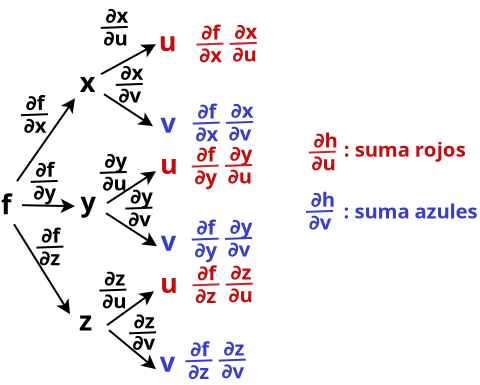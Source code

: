 <?xml version="1.0" encoding="UTF-8"?>
<dia:diagram xmlns:dia="http://www.lysator.liu.se/~alla/dia/">
  <dia:layer name="Background" visible="true" connectable="true" active="true">
    <dia:object type="Standard - Text" version="1" id="O0">
      <dia:attribute name="obj_pos">
        <dia:point val="9.15,15"/>
      </dia:attribute>
      <dia:attribute name="obj_bb">
        <dia:rectangle val="9.15,13.743;9.751,15.319"/>
      </dia:attribute>
      <dia:attribute name="text">
        <dia:composite type="text">
          <dia:attribute name="string">
            <dia:string>#f#</dia:string>
          </dia:attribute>
          <dia:attribute name="font">
            <dia:font family="sans" style="80" name="Helvetica-Bold"/>
          </dia:attribute>
          <dia:attribute name="height">
            <dia:real val="1.693"/>
          </dia:attribute>
          <dia:attribute name="pos">
            <dia:point val="9.15,15"/>
          </dia:attribute>
          <dia:attribute name="color">
            <dia:color val="#000000ff"/>
          </dia:attribute>
          <dia:attribute name="alignment">
            <dia:enum val="0"/>
          </dia:attribute>
        </dia:composite>
      </dia:attribute>
      <dia:attribute name="valign">
        <dia:enum val="3"/>
      </dia:attribute>
    </dia:object>
    <dia:object type="Standard - Text" version="1" id="O1">
      <dia:attribute name="obj_pos">
        <dia:point val="13.085,8.892"/>
      </dia:attribute>
      <dia:attribute name="obj_bb">
        <dia:rectangle val="13.085,7.635;13.96,9.212"/>
      </dia:attribute>
      <dia:attribute name="text">
        <dia:composite type="text">
          <dia:attribute name="string">
            <dia:string>#x#</dia:string>
          </dia:attribute>
          <dia:attribute name="font">
            <dia:font family="sans" style="80" name="Helvetica-Bold"/>
          </dia:attribute>
          <dia:attribute name="height">
            <dia:real val="1.693"/>
          </dia:attribute>
          <dia:attribute name="pos">
            <dia:point val="13.085,8.892"/>
          </dia:attribute>
          <dia:attribute name="color">
            <dia:color val="#000000ff"/>
          </dia:attribute>
          <dia:attribute name="alignment">
            <dia:enum val="0"/>
          </dia:attribute>
        </dia:composite>
      </dia:attribute>
      <dia:attribute name="valign">
        <dia:enum val="3"/>
      </dia:attribute>
    </dia:object>
    <dia:object type="Standard - Text" version="1" id="O2">
      <dia:attribute name="obj_pos">
        <dia:point val="13.12,14.877"/>
      </dia:attribute>
      <dia:attribute name="obj_bb">
        <dia:rectangle val="13.12,13.62;14.002,15.197"/>
      </dia:attribute>
      <dia:attribute name="text">
        <dia:composite type="text">
          <dia:attribute name="string">
            <dia:string>#y#</dia:string>
          </dia:attribute>
          <dia:attribute name="font">
            <dia:font family="sans" style="80" name="Helvetica-Bold"/>
          </dia:attribute>
          <dia:attribute name="height">
            <dia:real val="1.693"/>
          </dia:attribute>
          <dia:attribute name="pos">
            <dia:point val="13.12,14.877"/>
          </dia:attribute>
          <dia:attribute name="color">
            <dia:color val="#000000ff"/>
          </dia:attribute>
          <dia:attribute name="alignment">
            <dia:enum val="0"/>
          </dia:attribute>
        </dia:composite>
      </dia:attribute>
      <dia:attribute name="valign">
        <dia:enum val="3"/>
      </dia:attribute>
    </dia:object>
    <dia:object type="Standard - Text" version="1" id="O3">
      <dia:attribute name="obj_pos">
        <dia:point val="13.055,20.812"/>
      </dia:attribute>
      <dia:attribute name="obj_bb">
        <dia:rectangle val="13.055,19.555;13.842,21.132"/>
      </dia:attribute>
      <dia:attribute name="text">
        <dia:composite type="text">
          <dia:attribute name="string">
            <dia:string>#z#</dia:string>
          </dia:attribute>
          <dia:attribute name="font">
            <dia:font family="sans" style="80" name="Helvetica-Bold"/>
          </dia:attribute>
          <dia:attribute name="height">
            <dia:real val="1.693"/>
          </dia:attribute>
          <dia:attribute name="pos">
            <dia:point val="13.055,20.812"/>
          </dia:attribute>
          <dia:attribute name="color">
            <dia:color val="#000000ff"/>
          </dia:attribute>
          <dia:attribute name="alignment">
            <dia:enum val="0"/>
          </dia:attribute>
        </dia:composite>
      </dia:attribute>
      <dia:attribute name="valign">
        <dia:enum val="3"/>
      </dia:attribute>
    </dia:object>
    <dia:object type="Standard - Text" version="1" id="O4">
      <dia:attribute name="obj_pos">
        <dia:point val="17.04,6.847"/>
      </dia:attribute>
      <dia:attribute name="obj_bb">
        <dia:rectangle val="17.04,5.59;18.005,7.167"/>
      </dia:attribute>
      <dia:attribute name="text">
        <dia:composite type="text">
          <dia:attribute name="string">
            <dia:string>#u#</dia:string>
          </dia:attribute>
          <dia:attribute name="font">
            <dia:font family="sans" style="80" name="Helvetica-Bold"/>
          </dia:attribute>
          <dia:attribute name="height">
            <dia:real val="1.693"/>
          </dia:attribute>
          <dia:attribute name="pos">
            <dia:point val="17.04,6.847"/>
          </dia:attribute>
          <dia:attribute name="color">
            <dia:color val="#c50c0cff"/>
          </dia:attribute>
          <dia:attribute name="alignment">
            <dia:enum val="0"/>
          </dia:attribute>
        </dia:composite>
      </dia:attribute>
      <dia:attribute name="valign">
        <dia:enum val="3"/>
      </dia:attribute>
    </dia:object>
    <dia:object type="Standard - Text" version="1" id="O5">
      <dia:attribute name="obj_pos">
        <dia:point val="17.125,10.932"/>
      </dia:attribute>
      <dia:attribute name="obj_bb">
        <dia:rectangle val="17.125,9.675;18.008,11.252"/>
      </dia:attribute>
      <dia:attribute name="text">
        <dia:composite type="text">
          <dia:attribute name="string">
            <dia:string>#v#</dia:string>
          </dia:attribute>
          <dia:attribute name="font">
            <dia:font family="sans" style="80" name="Helvetica-Bold"/>
          </dia:attribute>
          <dia:attribute name="height">
            <dia:real val="1.693"/>
          </dia:attribute>
          <dia:attribute name="pos">
            <dia:point val="17.125,10.932"/>
          </dia:attribute>
          <dia:attribute name="color">
            <dia:color val="#383dcaff"/>
          </dia:attribute>
          <dia:attribute name="alignment">
            <dia:enum val="0"/>
          </dia:attribute>
        </dia:composite>
      </dia:attribute>
      <dia:attribute name="valign">
        <dia:enum val="3"/>
      </dia:attribute>
    </dia:object>
    <dia:object type="Standard - Text" version="1" id="O6">
      <dia:attribute name="obj_pos">
        <dia:point val="17.1,12.992"/>
      </dia:attribute>
      <dia:attribute name="obj_bb">
        <dia:rectangle val="17.1,11.735;18.065,13.312"/>
      </dia:attribute>
      <dia:attribute name="text">
        <dia:composite type="text">
          <dia:attribute name="string">
            <dia:string>#u#</dia:string>
          </dia:attribute>
          <dia:attribute name="font">
            <dia:font family="sans" style="80" name="Helvetica-Bold"/>
          </dia:attribute>
          <dia:attribute name="height">
            <dia:real val="1.693"/>
          </dia:attribute>
          <dia:attribute name="pos">
            <dia:point val="17.1,12.992"/>
          </dia:attribute>
          <dia:attribute name="color">
            <dia:color val="#c50c0cff"/>
          </dia:attribute>
          <dia:attribute name="alignment">
            <dia:enum val="0"/>
          </dia:attribute>
        </dia:composite>
      </dia:attribute>
      <dia:attribute name="valign">
        <dia:enum val="3"/>
      </dia:attribute>
    </dia:object>
    <dia:object type="Standard - Text" version="1" id="O7">
      <dia:attribute name="obj_pos">
        <dia:point val="17.135,16.827"/>
      </dia:attribute>
      <dia:attribute name="obj_bb">
        <dia:rectangle val="17.135,15.57;18.017,17.147"/>
      </dia:attribute>
      <dia:attribute name="text">
        <dia:composite type="text">
          <dia:attribute name="string">
            <dia:string>#v#</dia:string>
          </dia:attribute>
          <dia:attribute name="font">
            <dia:font family="sans" style="80" name="Helvetica-Bold"/>
          </dia:attribute>
          <dia:attribute name="height">
            <dia:real val="1.693"/>
          </dia:attribute>
          <dia:attribute name="pos">
            <dia:point val="17.135,16.827"/>
          </dia:attribute>
          <dia:attribute name="color">
            <dia:color val="#383dcaff"/>
          </dia:attribute>
          <dia:attribute name="alignment">
            <dia:enum val="0"/>
          </dia:attribute>
        </dia:composite>
      </dia:attribute>
      <dia:attribute name="valign">
        <dia:enum val="3"/>
      </dia:attribute>
    </dia:object>
    <dia:object type="Standard - Text" version="1" id="O8">
      <dia:attribute name="obj_pos">
        <dia:point val="17.1,18.942"/>
      </dia:attribute>
      <dia:attribute name="obj_bb">
        <dia:rectangle val="17.1,17.685;18.065,19.262"/>
      </dia:attribute>
      <dia:attribute name="text">
        <dia:composite type="text">
          <dia:attribute name="string">
            <dia:string>#u#</dia:string>
          </dia:attribute>
          <dia:attribute name="font">
            <dia:font family="sans" style="80" name="Helvetica-Bold"/>
          </dia:attribute>
          <dia:attribute name="height">
            <dia:real val="1.693"/>
          </dia:attribute>
          <dia:attribute name="pos">
            <dia:point val="17.1,18.942"/>
          </dia:attribute>
          <dia:attribute name="color">
            <dia:color val="#c50c0cff"/>
          </dia:attribute>
          <dia:attribute name="alignment">
            <dia:enum val="0"/>
          </dia:attribute>
        </dia:composite>
      </dia:attribute>
      <dia:attribute name="valign">
        <dia:enum val="3"/>
      </dia:attribute>
    </dia:object>
    <dia:object type="Standard - Text" version="1" id="O9">
      <dia:attribute name="obj_pos">
        <dia:point val="17.085,22.877"/>
      </dia:attribute>
      <dia:attribute name="obj_bb">
        <dia:rectangle val="17.085,21.62;17.968,23.197"/>
      </dia:attribute>
      <dia:attribute name="text">
        <dia:composite type="text">
          <dia:attribute name="string">
            <dia:string>#v#</dia:string>
          </dia:attribute>
          <dia:attribute name="font">
            <dia:font family="sans" style="80" name="Helvetica-Bold"/>
          </dia:attribute>
          <dia:attribute name="height">
            <dia:real val="1.693"/>
          </dia:attribute>
          <dia:attribute name="pos">
            <dia:point val="17.085,22.877"/>
          </dia:attribute>
          <dia:attribute name="color">
            <dia:color val="#383dcaff"/>
          </dia:attribute>
          <dia:attribute name="alignment">
            <dia:enum val="0"/>
          </dia:attribute>
        </dia:composite>
      </dia:attribute>
      <dia:attribute name="valign">
        <dia:enum val="3"/>
      </dia:attribute>
    </dia:object>
    <dia:object type="Standard - Line" version="0" id="O10">
      <dia:attribute name="obj_pos">
        <dia:point val="9.95,13.35"/>
      </dia:attribute>
      <dia:attribute name="obj_bb">
        <dia:rectangle val="9.88,9.13;12.92,13.42"/>
      </dia:attribute>
      <dia:attribute name="conn_endpoints">
        <dia:point val="9.95,13.35"/>
        <dia:point val="12.85,9.2"/>
      </dia:attribute>
      <dia:attribute name="numcp">
        <dia:int val="1"/>
      </dia:attribute>
      <dia:attribute name="end_arrow">
        <dia:enum val="22"/>
      </dia:attribute>
      <dia:attribute name="end_arrow_length">
        <dia:real val="0.5"/>
      </dia:attribute>
      <dia:attribute name="end_arrow_width">
        <dia:real val="0.5"/>
      </dia:attribute>
    </dia:object>
    <dia:object type="Standard - Line" version="0" id="O11">
      <dia:attribute name="obj_pos">
        <dia:point val="10.2,14.55"/>
      </dia:attribute>
      <dia:attribute name="obj_bb">
        <dia:rectangle val="10.149,14.225;12.901,14.948"/>
      </dia:attribute>
      <dia:attribute name="conn_endpoints">
        <dia:point val="10.2,14.55"/>
        <dia:point val="12.85,14.6"/>
      </dia:attribute>
      <dia:attribute name="numcp">
        <dia:int val="1"/>
      </dia:attribute>
      <dia:attribute name="end_arrow">
        <dia:enum val="22"/>
      </dia:attribute>
      <dia:attribute name="end_arrow_length">
        <dia:real val="0.5"/>
      </dia:attribute>
      <dia:attribute name="end_arrow_width">
        <dia:real val="0.5"/>
      </dia:attribute>
    </dia:object>
    <dia:object type="Standard - Line" version="0" id="O12">
      <dia:attribute name="obj_pos">
        <dia:point val="9.8,15.5"/>
      </dia:attribute>
      <dia:attribute name="obj_bb">
        <dia:rectangle val="9.731,15.431;12.669,20.069"/>
      </dia:attribute>
      <dia:attribute name="conn_endpoints">
        <dia:point val="9.8,15.5"/>
        <dia:point val="12.6,20"/>
      </dia:attribute>
      <dia:attribute name="numcp">
        <dia:int val="1"/>
      </dia:attribute>
      <dia:attribute name="end_arrow">
        <dia:enum val="22"/>
      </dia:attribute>
      <dia:attribute name="end_arrow_length">
        <dia:real val="0.5"/>
      </dia:attribute>
      <dia:attribute name="end_arrow_width">
        <dia:real val="0.5"/>
      </dia:attribute>
    </dia:object>
    <dia:object type="Standard - Line" version="0" id="O13">
      <dia:attribute name="obj_pos">
        <dia:point val="14.15,8"/>
      </dia:attribute>
      <dia:attribute name="obj_bb">
        <dia:rectangle val="14.082,6.432;16.968,8.068"/>
      </dia:attribute>
      <dia:attribute name="conn_endpoints">
        <dia:point val="14.15,8"/>
        <dia:point val="16.9,6.5"/>
      </dia:attribute>
      <dia:attribute name="numcp">
        <dia:int val="1"/>
      </dia:attribute>
      <dia:attribute name="end_arrow">
        <dia:enum val="22"/>
      </dia:attribute>
      <dia:attribute name="end_arrow_length">
        <dia:real val="0.5"/>
      </dia:attribute>
      <dia:attribute name="end_arrow_width">
        <dia:real val="0.5"/>
      </dia:attribute>
    </dia:object>
    <dia:object type="Standard - Line" version="0" id="O14">
      <dia:attribute name="obj_pos">
        <dia:point val="14.3,9"/>
      </dia:attribute>
      <dia:attribute name="obj_bb">
        <dia:rectangle val="14.231,8.931;16.819,10.669"/>
      </dia:attribute>
      <dia:attribute name="conn_endpoints">
        <dia:point val="14.3,9"/>
        <dia:point val="16.75,10.6"/>
      </dia:attribute>
      <dia:attribute name="numcp">
        <dia:int val="1"/>
      </dia:attribute>
      <dia:attribute name="end_arrow">
        <dia:enum val="22"/>
      </dia:attribute>
      <dia:attribute name="end_arrow_length">
        <dia:real val="0.5"/>
      </dia:attribute>
      <dia:attribute name="end_arrow_width">
        <dia:real val="0.5"/>
      </dia:attribute>
    </dia:object>
    <dia:object type="Standard - Line" version="0" id="O15">
      <dia:attribute name="obj_pos">
        <dia:point val="14.45,14.45"/>
      </dia:attribute>
      <dia:attribute name="obj_bb">
        <dia:rectangle val="14.381,12.781;16.969,14.519"/>
      </dia:attribute>
      <dia:attribute name="conn_endpoints">
        <dia:point val="14.45,14.45"/>
        <dia:point val="16.9,12.85"/>
      </dia:attribute>
      <dia:attribute name="numcp">
        <dia:int val="1"/>
      </dia:attribute>
      <dia:attribute name="end_arrow">
        <dia:enum val="22"/>
      </dia:attribute>
      <dia:attribute name="end_arrow_length">
        <dia:real val="0.5"/>
      </dia:attribute>
      <dia:attribute name="end_arrow_width">
        <dia:real val="0.5"/>
      </dia:attribute>
    </dia:object>
    <dia:object type="Standard - Line" version="0" id="O16">
      <dia:attribute name="obj_pos">
        <dia:point val="14.4,14.95"/>
      </dia:attribute>
      <dia:attribute name="obj_bb">
        <dia:rectangle val="14.331,14.881;17.019,16.669"/>
      </dia:attribute>
      <dia:attribute name="conn_endpoints">
        <dia:point val="14.4,14.95"/>
        <dia:point val="16.95,16.6"/>
      </dia:attribute>
      <dia:attribute name="numcp">
        <dia:int val="1"/>
      </dia:attribute>
      <dia:attribute name="end_arrow">
        <dia:enum val="22"/>
      </dia:attribute>
      <dia:attribute name="end_arrow_length">
        <dia:real val="0.5"/>
      </dia:attribute>
      <dia:attribute name="end_arrow_width">
        <dia:real val="0.5"/>
      </dia:attribute>
    </dia:object>
    <dia:object type="Standard - Line" version="0" id="O17">
      <dia:attribute name="obj_pos">
        <dia:point val="14.45,20.55"/>
      </dia:attribute>
      <dia:attribute name="obj_bb">
        <dia:rectangle val="14.38,18.78;16.87,20.62"/>
      </dia:attribute>
      <dia:attribute name="conn_endpoints">
        <dia:point val="14.45,20.55"/>
        <dia:point val="16.8,18.85"/>
      </dia:attribute>
      <dia:attribute name="numcp">
        <dia:int val="1"/>
      </dia:attribute>
      <dia:attribute name="end_arrow">
        <dia:enum val="22"/>
      </dia:attribute>
      <dia:attribute name="end_arrow_length">
        <dia:real val="0.5"/>
      </dia:attribute>
      <dia:attribute name="end_arrow_width">
        <dia:real val="0.5"/>
      </dia:attribute>
    </dia:object>
    <dia:object type="Standard - Line" version="0" id="O18">
      <dia:attribute name="obj_pos">
        <dia:point val="14.55,20.8"/>
      </dia:attribute>
      <dia:attribute name="obj_bb">
        <dia:rectangle val="14.48,20.73;16.97,22.82"/>
      </dia:attribute>
      <dia:attribute name="conn_endpoints">
        <dia:point val="14.55,20.8"/>
        <dia:point val="16.9,22.75"/>
      </dia:attribute>
      <dia:attribute name="numcp">
        <dia:int val="1"/>
      </dia:attribute>
      <dia:attribute name="end_arrow">
        <dia:enum val="22"/>
      </dia:attribute>
      <dia:attribute name="end_arrow_length">
        <dia:real val="0.5"/>
      </dia:attribute>
      <dia:attribute name="end_arrow_width">
        <dia:real val="0.5"/>
      </dia:attribute>
    </dia:object>
    <dia:object type="Standard - Text" version="1" id="O19">
      <dia:attribute name="obj_pos">
        <dia:point val="4.7,6.4"/>
      </dia:attribute>
      <dia:attribute name="obj_bb">
        <dia:rectangle val="4.681,5.787;4.7,6.588"/>
      </dia:attribute>
      <dia:attribute name="text">
        <dia:composite type="text">
          <dia:attribute name="string">
            <dia:string>##</dia:string>
          </dia:attribute>
          <dia:attribute name="font">
            <dia:font family="sans" style="0" name="Helvetica"/>
          </dia:attribute>
          <dia:attribute name="height">
            <dia:real val="0.8"/>
          </dia:attribute>
          <dia:attribute name="pos">
            <dia:point val="4.7,6.4"/>
          </dia:attribute>
          <dia:attribute name="color">
            <dia:color val="#000000ff"/>
          </dia:attribute>
          <dia:attribute name="alignment">
            <dia:enum val="0"/>
          </dia:attribute>
        </dia:composite>
      </dia:attribute>
      <dia:attribute name="valign">
        <dia:enum val="3"/>
      </dia:attribute>
    </dia:object>
    <dia:object type="Standard - Text" version="1" id="O20">
      <dia:attribute name="obj_pos">
        <dia:point val="10.385,9.792"/>
      </dia:attribute>
      <dia:attribute name="obj_bb">
        <dia:rectangle val="10.385,8.849;11.388,10.032"/>
      </dia:attribute>
      <dia:attribute name="text">
        <dia:composite type="text">
          <dia:attribute name="string">
            <dia:string>#∂f#</dia:string>
          </dia:attribute>
          <dia:attribute name="font">
            <dia:font family="sans" style="80" name="Helvetica-Bold"/>
          </dia:attribute>
          <dia:attribute name="height">
            <dia:real val="1.27"/>
          </dia:attribute>
          <dia:attribute name="pos">
            <dia:point val="10.385,9.792"/>
          </dia:attribute>
          <dia:attribute name="color">
            <dia:color val="#000000ff"/>
          </dia:attribute>
          <dia:attribute name="alignment">
            <dia:enum val="0"/>
          </dia:attribute>
        </dia:composite>
      </dia:attribute>
      <dia:attribute name="valign">
        <dia:enum val="3"/>
      </dia:attribute>
    </dia:object>
    <dia:object type="Standard - Text" version="1" id="O21">
      <dia:attribute name="obj_pos">
        <dia:point val="10.285,10.928"/>
      </dia:attribute>
      <dia:attribute name="obj_bb">
        <dia:rectangle val="10.285,9.985;11.492,11.168"/>
      </dia:attribute>
      <dia:attribute name="text">
        <dia:composite type="text">
          <dia:attribute name="string">
            <dia:string>#∂x#</dia:string>
          </dia:attribute>
          <dia:attribute name="font">
            <dia:font family="sans" style="80" name="Helvetica-Bold"/>
          </dia:attribute>
          <dia:attribute name="height">
            <dia:real val="1.27"/>
          </dia:attribute>
          <dia:attribute name="pos">
            <dia:point val="10.285,10.928"/>
          </dia:attribute>
          <dia:attribute name="color">
            <dia:color val="#000000ff"/>
          </dia:attribute>
          <dia:attribute name="alignment">
            <dia:enum val="0"/>
          </dia:attribute>
        </dia:composite>
      </dia:attribute>
      <dia:attribute name="valign">
        <dia:enum val="3"/>
      </dia:attribute>
    </dia:object>
    <dia:object type="Standard - Line" version="0" id="O22">
      <dia:attribute name="obj_pos">
        <dia:point val="10.15,10.05"/>
      </dia:attribute>
      <dia:attribute name="obj_bb">
        <dia:rectangle val="10.098,9.948;11.552,10.102"/>
      </dia:attribute>
      <dia:attribute name="conn_endpoints">
        <dia:point val="10.15,10.05"/>
        <dia:point val="11.5,10"/>
      </dia:attribute>
      <dia:attribute name="numcp">
        <dia:int val="1"/>
      </dia:attribute>
    </dia:object>
    <dia:object type="Standard - Text" version="1" id="O23">
      <dia:attribute name="obj_pos">
        <dia:point val="14.372,5.428"/>
      </dia:attribute>
      <dia:attribute name="obj_bb">
        <dia:rectangle val="14.372,4.485;15.579,5.668"/>
      </dia:attribute>
      <dia:attribute name="text">
        <dia:composite type="text">
          <dia:attribute name="string">
            <dia:string>#∂x#</dia:string>
          </dia:attribute>
          <dia:attribute name="font">
            <dia:font family="sans" style="80" name="Helvetica-Bold"/>
          </dia:attribute>
          <dia:attribute name="height">
            <dia:real val="1.27"/>
          </dia:attribute>
          <dia:attribute name="pos">
            <dia:point val="14.372,5.428"/>
          </dia:attribute>
          <dia:attribute name="color">
            <dia:color val="#000000ff"/>
          </dia:attribute>
          <dia:attribute name="alignment">
            <dia:enum val="0"/>
          </dia:attribute>
        </dia:composite>
      </dia:attribute>
      <dia:attribute name="valign">
        <dia:enum val="3"/>
      </dia:attribute>
    </dia:object>
    <dia:object type="Standard - Text" version="1" id="O24">
      <dia:attribute name="obj_pos">
        <dia:point val="14.272,6.564"/>
      </dia:attribute>
      <dia:attribute name="obj_bb">
        <dia:rectangle val="14.272,5.621;15.547,6.803"/>
      </dia:attribute>
      <dia:attribute name="text">
        <dia:composite type="text">
          <dia:attribute name="string">
            <dia:string>#∂u#</dia:string>
          </dia:attribute>
          <dia:attribute name="font">
            <dia:font family="sans" style="80" name="Helvetica-Bold"/>
          </dia:attribute>
          <dia:attribute name="height">
            <dia:real val="1.27"/>
          </dia:attribute>
          <dia:attribute name="pos">
            <dia:point val="14.272,6.564"/>
          </dia:attribute>
          <dia:attribute name="color">
            <dia:color val="#000000ff"/>
          </dia:attribute>
          <dia:attribute name="alignment">
            <dia:enum val="0"/>
          </dia:attribute>
        </dia:composite>
      </dia:attribute>
      <dia:attribute name="valign">
        <dia:enum val="3"/>
      </dia:attribute>
    </dia:object>
    <dia:object type="Standard - Line" version="0" id="O25">
      <dia:attribute name="obj_pos">
        <dia:point val="14.137,5.686"/>
      </dia:attribute>
      <dia:attribute name="obj_bb">
        <dia:rectangle val="14.085,5.584;15.539,5.737"/>
      </dia:attribute>
      <dia:attribute name="conn_endpoints">
        <dia:point val="14.137,5.686"/>
        <dia:point val="15.487,5.636"/>
      </dia:attribute>
      <dia:attribute name="numcp">
        <dia:int val="1"/>
      </dia:attribute>
    </dia:object>
    <dia:object type="Standard - Text" version="1" id="O26">
      <dia:attribute name="obj_pos">
        <dia:point val="10.872,13.128"/>
      </dia:attribute>
      <dia:attribute name="obj_bb">
        <dia:rectangle val="10.872,12.185;11.875,13.368"/>
      </dia:attribute>
      <dia:attribute name="text">
        <dia:composite type="text">
          <dia:attribute name="string">
            <dia:string>#∂f#</dia:string>
          </dia:attribute>
          <dia:attribute name="font">
            <dia:font family="sans" style="80" name="Helvetica-Bold"/>
          </dia:attribute>
          <dia:attribute name="height">
            <dia:real val="1.27"/>
          </dia:attribute>
          <dia:attribute name="pos">
            <dia:point val="10.872,13.128"/>
          </dia:attribute>
          <dia:attribute name="color">
            <dia:color val="#000000ff"/>
          </dia:attribute>
          <dia:attribute name="alignment">
            <dia:enum val="0"/>
          </dia:attribute>
        </dia:composite>
      </dia:attribute>
      <dia:attribute name="valign">
        <dia:enum val="3"/>
      </dia:attribute>
    </dia:object>
    <dia:object type="Standard - Text" version="1" id="O27">
      <dia:attribute name="obj_pos">
        <dia:point val="10.772,14.264"/>
      </dia:attribute>
      <dia:attribute name="obj_bb">
        <dia:rectangle val="10.772,13.321;11.987,14.503"/>
      </dia:attribute>
      <dia:attribute name="text">
        <dia:composite type="text">
          <dia:attribute name="string">
            <dia:string>#∂y#</dia:string>
          </dia:attribute>
          <dia:attribute name="font">
            <dia:font family="sans" style="80" name="Helvetica-Bold"/>
          </dia:attribute>
          <dia:attribute name="height">
            <dia:real val="1.27"/>
          </dia:attribute>
          <dia:attribute name="pos">
            <dia:point val="10.772,14.264"/>
          </dia:attribute>
          <dia:attribute name="color">
            <dia:color val="#000000ff"/>
          </dia:attribute>
          <dia:attribute name="alignment">
            <dia:enum val="0"/>
          </dia:attribute>
        </dia:composite>
      </dia:attribute>
      <dia:attribute name="valign">
        <dia:enum val="3"/>
      </dia:attribute>
    </dia:object>
    <dia:object type="Standard - Line" version="0" id="O28">
      <dia:attribute name="obj_pos">
        <dia:point val="10.637,13.386"/>
      </dia:attribute>
      <dia:attribute name="obj_bb">
        <dia:rectangle val="10.585,13.284;12.039,13.438"/>
      </dia:attribute>
      <dia:attribute name="conn_endpoints">
        <dia:point val="10.637,13.386"/>
        <dia:point val="11.987,13.336"/>
      </dia:attribute>
      <dia:attribute name="numcp">
        <dia:int val="1"/>
      </dia:attribute>
    </dia:object>
    <dia:object type="Standard - Text" version="1" id="O29">
      <dia:attribute name="obj_pos">
        <dia:point val="11.157,16.413"/>
      </dia:attribute>
      <dia:attribute name="obj_bb">
        <dia:rectangle val="11.157,15.47;12.16,16.653"/>
      </dia:attribute>
      <dia:attribute name="text">
        <dia:composite type="text">
          <dia:attribute name="string">
            <dia:string>#∂f#</dia:string>
          </dia:attribute>
          <dia:attribute name="font">
            <dia:font family="sans" style="80" name="Helvetica-Bold"/>
          </dia:attribute>
          <dia:attribute name="height">
            <dia:real val="1.27"/>
          </dia:attribute>
          <dia:attribute name="pos">
            <dia:point val="11.157,16.413"/>
          </dia:attribute>
          <dia:attribute name="color">
            <dia:color val="#000000ff"/>
          </dia:attribute>
          <dia:attribute name="alignment">
            <dia:enum val="0"/>
          </dia:attribute>
        </dia:composite>
      </dia:attribute>
      <dia:attribute name="valign">
        <dia:enum val="3"/>
      </dia:attribute>
    </dia:object>
    <dia:object type="Standard - Text" version="1" id="O30">
      <dia:attribute name="obj_pos">
        <dia:point val="11.057,17.549"/>
      </dia:attribute>
      <dia:attribute name="obj_bb">
        <dia:rectangle val="11.057,16.606;12.202,17.788"/>
      </dia:attribute>
      <dia:attribute name="text">
        <dia:composite type="text">
          <dia:attribute name="string">
            <dia:string>#∂z#</dia:string>
          </dia:attribute>
          <dia:attribute name="font">
            <dia:font family="sans" style="80" name="Helvetica-Bold"/>
          </dia:attribute>
          <dia:attribute name="height">
            <dia:real val="1.27"/>
          </dia:attribute>
          <dia:attribute name="pos">
            <dia:point val="11.057,17.549"/>
          </dia:attribute>
          <dia:attribute name="color">
            <dia:color val="#000000ff"/>
          </dia:attribute>
          <dia:attribute name="alignment">
            <dia:enum val="0"/>
          </dia:attribute>
        </dia:composite>
      </dia:attribute>
      <dia:attribute name="valign">
        <dia:enum val="3"/>
      </dia:attribute>
    </dia:object>
    <dia:object type="Standard - Line" version="0" id="O31">
      <dia:attribute name="obj_pos">
        <dia:point val="10.922,16.671"/>
      </dia:attribute>
      <dia:attribute name="obj_bb">
        <dia:rectangle val="10.87,16.569;12.324,16.723"/>
      </dia:attribute>
      <dia:attribute name="conn_endpoints">
        <dia:point val="10.922,16.671"/>
        <dia:point val="12.272,16.621"/>
      </dia:attribute>
      <dia:attribute name="numcp">
        <dia:int val="1"/>
      </dia:attribute>
    </dia:object>
    <dia:object type="Standard - Text" version="1" id="O32">
      <dia:attribute name="obj_pos">
        <dia:point val="14.322,12.678"/>
      </dia:attribute>
      <dia:attribute name="obj_bb">
        <dia:rectangle val="14.322,11.735;15.537,12.918"/>
      </dia:attribute>
      <dia:attribute name="text">
        <dia:composite type="text">
          <dia:attribute name="string">
            <dia:string>#∂y#</dia:string>
          </dia:attribute>
          <dia:attribute name="font">
            <dia:font family="sans" style="80" name="Helvetica-Bold"/>
          </dia:attribute>
          <dia:attribute name="height">
            <dia:real val="1.27"/>
          </dia:attribute>
          <dia:attribute name="pos">
            <dia:point val="14.322,12.678"/>
          </dia:attribute>
          <dia:attribute name="color">
            <dia:color val="#000000ff"/>
          </dia:attribute>
          <dia:attribute name="alignment">
            <dia:enum val="0"/>
          </dia:attribute>
        </dia:composite>
      </dia:attribute>
      <dia:attribute name="valign">
        <dia:enum val="3"/>
      </dia:attribute>
    </dia:object>
    <dia:object type="Standard - Text" version="1" id="O33">
      <dia:attribute name="obj_pos">
        <dia:point val="14.222,13.814"/>
      </dia:attribute>
      <dia:attribute name="obj_bb">
        <dia:rectangle val="14.222,12.871;15.497,14.053"/>
      </dia:attribute>
      <dia:attribute name="text">
        <dia:composite type="text">
          <dia:attribute name="string">
            <dia:string>#∂u#</dia:string>
          </dia:attribute>
          <dia:attribute name="font">
            <dia:font family="sans" style="80" name="Helvetica-Bold"/>
          </dia:attribute>
          <dia:attribute name="height">
            <dia:real val="1.27"/>
          </dia:attribute>
          <dia:attribute name="pos">
            <dia:point val="14.222,13.814"/>
          </dia:attribute>
          <dia:attribute name="color">
            <dia:color val="#000000ff"/>
          </dia:attribute>
          <dia:attribute name="alignment">
            <dia:enum val="0"/>
          </dia:attribute>
        </dia:composite>
      </dia:attribute>
      <dia:attribute name="valign">
        <dia:enum val="3"/>
      </dia:attribute>
    </dia:object>
    <dia:object type="Standard - Line" version="0" id="O34">
      <dia:attribute name="obj_pos">
        <dia:point val="14.087,12.936"/>
      </dia:attribute>
      <dia:attribute name="obj_bb">
        <dia:rectangle val="14.035,12.834;15.489,12.988"/>
      </dia:attribute>
      <dia:attribute name="conn_endpoints">
        <dia:point val="14.087,12.936"/>
        <dia:point val="15.437,12.886"/>
      </dia:attribute>
      <dia:attribute name="numcp">
        <dia:int val="1"/>
      </dia:attribute>
    </dia:object>
    <dia:object type="Standard - Text" version="1" id="O35">
      <dia:attribute name="obj_pos">
        <dia:point val="14.307,18.563"/>
      </dia:attribute>
      <dia:attribute name="obj_bb">
        <dia:rectangle val="14.307,17.62;15.452,18.803"/>
      </dia:attribute>
      <dia:attribute name="text">
        <dia:composite type="text">
          <dia:attribute name="string">
            <dia:string>#∂z#</dia:string>
          </dia:attribute>
          <dia:attribute name="font">
            <dia:font family="sans" style="80" name="Helvetica-Bold"/>
          </dia:attribute>
          <dia:attribute name="height">
            <dia:real val="1.27"/>
          </dia:attribute>
          <dia:attribute name="pos">
            <dia:point val="14.307,18.563"/>
          </dia:attribute>
          <dia:attribute name="color">
            <dia:color val="#000000ff"/>
          </dia:attribute>
          <dia:attribute name="alignment">
            <dia:enum val="0"/>
          </dia:attribute>
        </dia:composite>
      </dia:attribute>
      <dia:attribute name="valign">
        <dia:enum val="3"/>
      </dia:attribute>
    </dia:object>
    <dia:object type="Standard - Text" version="1" id="O36">
      <dia:attribute name="obj_pos">
        <dia:point val="14.207,19.699"/>
      </dia:attribute>
      <dia:attribute name="obj_bb">
        <dia:rectangle val="14.207,18.756;15.482,19.938"/>
      </dia:attribute>
      <dia:attribute name="text">
        <dia:composite type="text">
          <dia:attribute name="string">
            <dia:string>#∂u#</dia:string>
          </dia:attribute>
          <dia:attribute name="font">
            <dia:font family="sans" style="80" name="Helvetica-Bold"/>
          </dia:attribute>
          <dia:attribute name="height">
            <dia:real val="1.27"/>
          </dia:attribute>
          <dia:attribute name="pos">
            <dia:point val="14.207,19.699"/>
          </dia:attribute>
          <dia:attribute name="color">
            <dia:color val="#000000ff"/>
          </dia:attribute>
          <dia:attribute name="alignment">
            <dia:enum val="0"/>
          </dia:attribute>
        </dia:composite>
      </dia:attribute>
      <dia:attribute name="valign">
        <dia:enum val="3"/>
      </dia:attribute>
    </dia:object>
    <dia:object type="Standard - Line" version="0" id="O37">
      <dia:attribute name="obj_pos">
        <dia:point val="14.072,18.821"/>
      </dia:attribute>
      <dia:attribute name="obj_bb">
        <dia:rectangle val="14.02,18.719;15.474,18.872"/>
      </dia:attribute>
      <dia:attribute name="conn_endpoints">
        <dia:point val="14.072,18.821"/>
        <dia:point val="15.422,18.771"/>
      </dia:attribute>
      <dia:attribute name="numcp">
        <dia:int val="1"/>
      </dia:attribute>
    </dia:object>
    <dia:object type="Standard - Text" version="1" id="O38">
      <dia:attribute name="obj_pos">
        <dia:point val="15.122,8.278"/>
      </dia:attribute>
      <dia:attribute name="obj_bb">
        <dia:rectangle val="15.122,7.335;16.329,8.518"/>
      </dia:attribute>
      <dia:attribute name="text">
        <dia:composite type="text">
          <dia:attribute name="string">
            <dia:string>#∂x#</dia:string>
          </dia:attribute>
          <dia:attribute name="font">
            <dia:font family="sans" style="80" name="Helvetica-Bold"/>
          </dia:attribute>
          <dia:attribute name="height">
            <dia:real val="1.27"/>
          </dia:attribute>
          <dia:attribute name="pos">
            <dia:point val="15.122,8.278"/>
          </dia:attribute>
          <dia:attribute name="color">
            <dia:color val="#000000ff"/>
          </dia:attribute>
          <dia:attribute name="alignment">
            <dia:enum val="0"/>
          </dia:attribute>
        </dia:composite>
      </dia:attribute>
      <dia:attribute name="valign">
        <dia:enum val="3"/>
      </dia:attribute>
    </dia:object>
    <dia:object type="Standard - Text" version="1" id="O39">
      <dia:attribute name="obj_pos">
        <dia:point val="15.022,9.414"/>
      </dia:attribute>
      <dia:attribute name="obj_bb">
        <dia:rectangle val="15.022,8.471;16.237,9.653"/>
      </dia:attribute>
      <dia:attribute name="text">
        <dia:composite type="text">
          <dia:attribute name="string">
            <dia:string>#∂v#</dia:string>
          </dia:attribute>
          <dia:attribute name="font">
            <dia:font family="sans" style="80" name="Helvetica-Bold"/>
          </dia:attribute>
          <dia:attribute name="height">
            <dia:real val="1.27"/>
          </dia:attribute>
          <dia:attribute name="pos">
            <dia:point val="15.022,9.414"/>
          </dia:attribute>
          <dia:attribute name="color">
            <dia:color val="#000000ff"/>
          </dia:attribute>
          <dia:attribute name="alignment">
            <dia:enum val="0"/>
          </dia:attribute>
        </dia:composite>
      </dia:attribute>
      <dia:attribute name="valign">
        <dia:enum val="3"/>
      </dia:attribute>
    </dia:object>
    <dia:object type="Standard - Line" version="0" id="O40">
      <dia:attribute name="obj_pos">
        <dia:point val="14.887,8.536"/>
      </dia:attribute>
      <dia:attribute name="obj_bb">
        <dia:rectangle val="14.835,8.434;16.289,8.587"/>
      </dia:attribute>
      <dia:attribute name="conn_endpoints">
        <dia:point val="14.887,8.536"/>
        <dia:point val="16.237,8.486"/>
      </dia:attribute>
      <dia:attribute name="numcp">
        <dia:int val="1"/>
      </dia:attribute>
    </dia:object>
    <dia:object type="Standard - Text" version="1" id="O41">
      <dia:attribute name="obj_pos">
        <dia:point val="15.607,14.463"/>
      </dia:attribute>
      <dia:attribute name="obj_bb">
        <dia:rectangle val="15.607,13.52;16.822,14.703"/>
      </dia:attribute>
      <dia:attribute name="text">
        <dia:composite type="text">
          <dia:attribute name="string">
            <dia:string>#∂y#</dia:string>
          </dia:attribute>
          <dia:attribute name="font">
            <dia:font family="sans" style="80" name="Helvetica-Bold"/>
          </dia:attribute>
          <dia:attribute name="height">
            <dia:real val="1.27"/>
          </dia:attribute>
          <dia:attribute name="pos">
            <dia:point val="15.607,14.463"/>
          </dia:attribute>
          <dia:attribute name="color">
            <dia:color val="#000000ff"/>
          </dia:attribute>
          <dia:attribute name="alignment">
            <dia:enum val="0"/>
          </dia:attribute>
        </dia:composite>
      </dia:attribute>
      <dia:attribute name="valign">
        <dia:enum val="3"/>
      </dia:attribute>
    </dia:object>
    <dia:object type="Standard - Text" version="1" id="O42">
      <dia:attribute name="obj_pos">
        <dia:point val="15.507,15.599"/>
      </dia:attribute>
      <dia:attribute name="obj_bb">
        <dia:rectangle val="15.507,14.656;16.722,15.838"/>
      </dia:attribute>
      <dia:attribute name="text">
        <dia:composite type="text">
          <dia:attribute name="string">
            <dia:string>#∂v#</dia:string>
          </dia:attribute>
          <dia:attribute name="font">
            <dia:font family="sans" style="80" name="Helvetica-Bold"/>
          </dia:attribute>
          <dia:attribute name="height">
            <dia:real val="1.27"/>
          </dia:attribute>
          <dia:attribute name="pos">
            <dia:point val="15.507,15.599"/>
          </dia:attribute>
          <dia:attribute name="color">
            <dia:color val="#000000ff"/>
          </dia:attribute>
          <dia:attribute name="alignment">
            <dia:enum val="0"/>
          </dia:attribute>
        </dia:composite>
      </dia:attribute>
      <dia:attribute name="valign">
        <dia:enum val="3"/>
      </dia:attribute>
    </dia:object>
    <dia:object type="Standard - Line" version="0" id="O43">
      <dia:attribute name="obj_pos">
        <dia:point val="15.372,14.721"/>
      </dia:attribute>
      <dia:attribute name="obj_bb">
        <dia:rectangle val="15.32,14.619;16.774,14.773"/>
      </dia:attribute>
      <dia:attribute name="conn_endpoints">
        <dia:point val="15.372,14.721"/>
        <dia:point val="16.722,14.671"/>
      </dia:attribute>
      <dia:attribute name="numcp">
        <dia:int val="1"/>
      </dia:attribute>
    </dia:object>
    <dia:object type="Standard - Text" version="1" id="O44">
      <dia:attribute name="obj_pos">
        <dia:point val="15.792,20.698"/>
      </dia:attribute>
      <dia:attribute name="obj_bb">
        <dia:rectangle val="15.792,19.755;16.937,20.938"/>
      </dia:attribute>
      <dia:attribute name="text">
        <dia:composite type="text">
          <dia:attribute name="string">
            <dia:string>#∂z#</dia:string>
          </dia:attribute>
          <dia:attribute name="font">
            <dia:font family="sans" style="80" name="Helvetica-Bold"/>
          </dia:attribute>
          <dia:attribute name="height">
            <dia:real val="1.27"/>
          </dia:attribute>
          <dia:attribute name="pos">
            <dia:point val="15.792,20.698"/>
          </dia:attribute>
          <dia:attribute name="color">
            <dia:color val="#000000ff"/>
          </dia:attribute>
          <dia:attribute name="alignment">
            <dia:enum val="0"/>
          </dia:attribute>
        </dia:composite>
      </dia:attribute>
      <dia:attribute name="valign">
        <dia:enum val="3"/>
      </dia:attribute>
    </dia:object>
    <dia:object type="Standard - Text" version="1" id="O45">
      <dia:attribute name="obj_pos">
        <dia:point val="15.725,21.775"/>
      </dia:attribute>
      <dia:attribute name="obj_bb">
        <dia:rectangle val="15.725,20.832;16.94,22.015"/>
      </dia:attribute>
      <dia:attribute name="text">
        <dia:composite type="text">
          <dia:attribute name="string">
            <dia:string>#∂v#</dia:string>
          </dia:attribute>
          <dia:attribute name="font">
            <dia:font family="sans" style="80" name="Helvetica-Bold"/>
          </dia:attribute>
          <dia:attribute name="height">
            <dia:real val="1.27"/>
          </dia:attribute>
          <dia:attribute name="pos">
            <dia:point val="15.725,21.775"/>
          </dia:attribute>
          <dia:attribute name="color">
            <dia:color val="#000000ff"/>
          </dia:attribute>
          <dia:attribute name="alignment">
            <dia:enum val="0"/>
          </dia:attribute>
        </dia:composite>
      </dia:attribute>
      <dia:attribute name="valign">
        <dia:enum val="3"/>
      </dia:attribute>
      <dia:connections>
        <dia:connection handle="0" to="O18" connection="0"/>
      </dia:connections>
    </dia:object>
    <dia:object type="Standard - Line" version="0" id="O46">
      <dia:attribute name="obj_pos">
        <dia:point val="15.557,20.956"/>
      </dia:attribute>
      <dia:attribute name="obj_bb">
        <dia:rectangle val="15.505,20.854;16.959,21.008"/>
      </dia:attribute>
      <dia:attribute name="conn_endpoints">
        <dia:point val="15.557,20.956"/>
        <dia:point val="16.907,20.906"/>
      </dia:attribute>
      <dia:attribute name="numcp">
        <dia:int val="1"/>
      </dia:attribute>
    </dia:object>
    <dia:object type="Standard - Text" version="1" id="O47">
      <dia:attribute name="obj_pos">
        <dia:point val="20.822,6.228"/>
      </dia:attribute>
      <dia:attribute name="obj_bb">
        <dia:rectangle val="20.822,5.285;22.029,6.468"/>
      </dia:attribute>
      <dia:attribute name="text">
        <dia:composite type="text">
          <dia:attribute name="string">
            <dia:string>#∂x#</dia:string>
          </dia:attribute>
          <dia:attribute name="font">
            <dia:font family="sans" style="80" name="Helvetica-Bold"/>
          </dia:attribute>
          <dia:attribute name="height">
            <dia:real val="1.27"/>
          </dia:attribute>
          <dia:attribute name="pos">
            <dia:point val="20.822,6.228"/>
          </dia:attribute>
          <dia:attribute name="color">
            <dia:color val="#c50c0cff"/>
          </dia:attribute>
          <dia:attribute name="alignment">
            <dia:enum val="0"/>
          </dia:attribute>
        </dia:composite>
      </dia:attribute>
      <dia:attribute name="valign">
        <dia:enum val="3"/>
      </dia:attribute>
    </dia:object>
    <dia:object type="Standard - Text" version="1" id="O48">
      <dia:attribute name="obj_pos">
        <dia:point val="20.722,7.364"/>
      </dia:attribute>
      <dia:attribute name="obj_bb">
        <dia:rectangle val="20.722,6.421;21.997,7.603"/>
      </dia:attribute>
      <dia:attribute name="text">
        <dia:composite type="text">
          <dia:attribute name="string">
            <dia:string>#∂u#</dia:string>
          </dia:attribute>
          <dia:attribute name="font">
            <dia:font family="sans" style="80" name="Helvetica-Bold"/>
          </dia:attribute>
          <dia:attribute name="height">
            <dia:real val="1.27"/>
          </dia:attribute>
          <dia:attribute name="pos">
            <dia:point val="20.722,7.364"/>
          </dia:attribute>
          <dia:attribute name="color">
            <dia:color val="#c50c0cff"/>
          </dia:attribute>
          <dia:attribute name="alignment">
            <dia:enum val="0"/>
          </dia:attribute>
        </dia:composite>
      </dia:attribute>
      <dia:attribute name="valign">
        <dia:enum val="3"/>
      </dia:attribute>
    </dia:object>
    <dia:object type="Standard - Line" version="0" id="O49">
      <dia:attribute name="obj_pos">
        <dia:point val="20.587,6.486"/>
      </dia:attribute>
      <dia:attribute name="obj_bb">
        <dia:rectangle val="20.535,6.384;21.989,6.537"/>
      </dia:attribute>
      <dia:attribute name="conn_endpoints">
        <dia:point val="20.587,6.486"/>
        <dia:point val="21.937,6.436"/>
      </dia:attribute>
      <dia:attribute name="numcp">
        <dia:int val="1"/>
      </dia:attribute>
      <dia:attribute name="line_color">
        <dia:color val="#c91c1cff"/>
      </dia:attribute>
    </dia:object>
    <dia:object type="Standard - Text" version="1" id="O50">
      <dia:attribute name="obj_pos">
        <dia:point val="19.157,6.263"/>
      </dia:attribute>
      <dia:attribute name="obj_bb">
        <dia:rectangle val="19.157,5.32;20.16,6.503"/>
      </dia:attribute>
      <dia:attribute name="text">
        <dia:composite type="text">
          <dia:attribute name="string">
            <dia:string>#∂f#</dia:string>
          </dia:attribute>
          <dia:attribute name="font">
            <dia:font family="sans" style="80" name="Helvetica-Bold"/>
          </dia:attribute>
          <dia:attribute name="height">
            <dia:real val="1.27"/>
          </dia:attribute>
          <dia:attribute name="pos">
            <dia:point val="19.157,6.263"/>
          </dia:attribute>
          <dia:attribute name="color">
            <dia:color val="#c50c0cff"/>
          </dia:attribute>
          <dia:attribute name="alignment">
            <dia:enum val="0"/>
          </dia:attribute>
        </dia:composite>
      </dia:attribute>
      <dia:attribute name="valign">
        <dia:enum val="3"/>
      </dia:attribute>
    </dia:object>
    <dia:object type="Standard - Text" version="1" id="O51">
      <dia:attribute name="obj_pos">
        <dia:point val="19.057,7.399"/>
      </dia:attribute>
      <dia:attribute name="obj_bb">
        <dia:rectangle val="19.057,6.456;20.264,7.638"/>
      </dia:attribute>
      <dia:attribute name="text">
        <dia:composite type="text">
          <dia:attribute name="string">
            <dia:string>#∂x#</dia:string>
          </dia:attribute>
          <dia:attribute name="font">
            <dia:font family="sans" style="80" name="Helvetica-Bold"/>
          </dia:attribute>
          <dia:attribute name="height">
            <dia:real val="1.27"/>
          </dia:attribute>
          <dia:attribute name="pos">
            <dia:point val="19.057,7.399"/>
          </dia:attribute>
          <dia:attribute name="color">
            <dia:color val="#c50c0cff"/>
          </dia:attribute>
          <dia:attribute name="alignment">
            <dia:enum val="0"/>
          </dia:attribute>
        </dia:composite>
      </dia:attribute>
      <dia:attribute name="valign">
        <dia:enum val="3"/>
      </dia:attribute>
    </dia:object>
    <dia:object type="Standard - Line" version="0" id="O52">
      <dia:attribute name="obj_pos">
        <dia:point val="18.922,6.521"/>
      </dia:attribute>
      <dia:attribute name="obj_bb">
        <dia:rectangle val="18.87,6.419;20.324,6.572"/>
      </dia:attribute>
      <dia:attribute name="conn_endpoints">
        <dia:point val="18.922,6.521"/>
        <dia:point val="20.272,6.471"/>
      </dia:attribute>
      <dia:attribute name="numcp">
        <dia:int val="1"/>
      </dia:attribute>
      <dia:attribute name="line_color">
        <dia:color val="#cc2b2bff"/>
      </dia:attribute>
    </dia:object>
    <dia:object type="Standard - Text" version="1" id="O53">
      <dia:attribute name="obj_pos">
        <dia:point val="20.587,12.328"/>
      </dia:attribute>
      <dia:attribute name="obj_bb">
        <dia:rectangle val="20.587,11.355;21.831,12.627"/>
      </dia:attribute>
      <dia:attribute name="text">
        <dia:composite type="text">
          <dia:attribute name="string">
            <dia:string>#∂y#</dia:string>
          </dia:attribute>
          <dia:attribute name="font">
            <dia:font family="sans" style="80" name="Helvetica-Bold"/>
          </dia:attribute>
          <dia:attribute name="height">
            <dia:real val="1.27"/>
          </dia:attribute>
          <dia:attribute name="pos">
            <dia:point val="20.587,12.328"/>
          </dia:attribute>
          <dia:attribute name="color">
            <dia:color val="#c50c0cff"/>
          </dia:attribute>
          <dia:attribute name="alignment">
            <dia:enum val="0"/>
          </dia:attribute>
        </dia:composite>
      </dia:attribute>
      <dia:attribute name="valign">
        <dia:enum val="3"/>
      </dia:attribute>
    </dia:object>
    <dia:object type="Standard - Text" version="1" id="O54">
      <dia:attribute name="obj_pos">
        <dia:point val="20.487,13.464"/>
      </dia:attribute>
      <dia:attribute name="obj_bb">
        <dia:rectangle val="20.487,12.521;21.762,13.703"/>
      </dia:attribute>
      <dia:attribute name="text">
        <dia:composite type="text">
          <dia:attribute name="string">
            <dia:string>#∂u#</dia:string>
          </dia:attribute>
          <dia:attribute name="font">
            <dia:font family="sans" style="80" name="Helvetica-Bold"/>
          </dia:attribute>
          <dia:attribute name="height">
            <dia:real val="1.27"/>
          </dia:attribute>
          <dia:attribute name="pos">
            <dia:point val="20.487,13.464"/>
          </dia:attribute>
          <dia:attribute name="color">
            <dia:color val="#c50c0cff"/>
          </dia:attribute>
          <dia:attribute name="alignment">
            <dia:enum val="0"/>
          </dia:attribute>
        </dia:composite>
      </dia:attribute>
      <dia:attribute name="valign">
        <dia:enum val="3"/>
      </dia:attribute>
    </dia:object>
    <dia:object type="Standard - Line" version="0" id="O55">
      <dia:attribute name="obj_pos">
        <dia:point val="20.352,12.586"/>
      </dia:attribute>
      <dia:attribute name="obj_bb">
        <dia:rectangle val="20.3,12.484;21.754,12.637"/>
      </dia:attribute>
      <dia:attribute name="conn_endpoints">
        <dia:point val="20.352,12.586"/>
        <dia:point val="21.702,12.536"/>
      </dia:attribute>
      <dia:attribute name="numcp">
        <dia:int val="1"/>
      </dia:attribute>
      <dia:attribute name="line_color">
        <dia:color val="#c91c1cff"/>
      </dia:attribute>
    </dia:object>
    <dia:object type="Standard - Text" version="1" id="O56">
      <dia:attribute name="obj_pos">
        <dia:point val="18.922,12.363"/>
      </dia:attribute>
      <dia:attribute name="obj_bb">
        <dia:rectangle val="18.922,11.42;19.925,12.603"/>
      </dia:attribute>
      <dia:attribute name="text">
        <dia:composite type="text">
          <dia:attribute name="string">
            <dia:string>#∂f#</dia:string>
          </dia:attribute>
          <dia:attribute name="font">
            <dia:font family="sans" style="80" name="Helvetica-Bold"/>
          </dia:attribute>
          <dia:attribute name="height">
            <dia:real val="1.27"/>
          </dia:attribute>
          <dia:attribute name="pos">
            <dia:point val="18.922,12.363"/>
          </dia:attribute>
          <dia:attribute name="color">
            <dia:color val="#c50c0cff"/>
          </dia:attribute>
          <dia:attribute name="alignment">
            <dia:enum val="0"/>
          </dia:attribute>
        </dia:composite>
      </dia:attribute>
      <dia:attribute name="valign">
        <dia:enum val="3"/>
      </dia:attribute>
    </dia:object>
    <dia:object type="Standard - Text" version="1" id="O57">
      <dia:attribute name="obj_pos">
        <dia:point val="18.822,13.499"/>
      </dia:attribute>
      <dia:attribute name="obj_bb">
        <dia:rectangle val="18.822,12.526;20.066,13.797"/>
      </dia:attribute>
      <dia:attribute name="text">
        <dia:composite type="text">
          <dia:attribute name="string">
            <dia:string>#∂y#</dia:string>
          </dia:attribute>
          <dia:attribute name="font">
            <dia:font family="sans" style="80" name="Helvetica-Bold"/>
          </dia:attribute>
          <dia:attribute name="height">
            <dia:real val="1.27"/>
          </dia:attribute>
          <dia:attribute name="pos">
            <dia:point val="18.822,13.499"/>
          </dia:attribute>
          <dia:attribute name="color">
            <dia:color val="#c50c0cff"/>
          </dia:attribute>
          <dia:attribute name="alignment">
            <dia:enum val="0"/>
          </dia:attribute>
        </dia:composite>
      </dia:attribute>
      <dia:attribute name="valign">
        <dia:enum val="3"/>
      </dia:attribute>
    </dia:object>
    <dia:object type="Standard - Line" version="0" id="O58">
      <dia:attribute name="obj_pos">
        <dia:point val="18.687,12.621"/>
      </dia:attribute>
      <dia:attribute name="obj_bb">
        <dia:rectangle val="18.635,12.519;20.089,12.672"/>
      </dia:attribute>
      <dia:attribute name="conn_endpoints">
        <dia:point val="18.687,12.621"/>
        <dia:point val="20.037,12.571"/>
      </dia:attribute>
      <dia:attribute name="numcp">
        <dia:int val="1"/>
      </dia:attribute>
      <dia:attribute name="line_color">
        <dia:color val="#cc2b2bff"/>
      </dia:attribute>
    </dia:object>
    <dia:object type="Standard - Text" version="1" id="O59">
      <dia:attribute name="obj_pos">
        <dia:point val="20.622,18.263"/>
      </dia:attribute>
      <dia:attribute name="obj_bb">
        <dia:rectangle val="20.622,17.29;21.796,18.562"/>
      </dia:attribute>
      <dia:attribute name="text">
        <dia:composite type="text">
          <dia:attribute name="string">
            <dia:string>#∂z#</dia:string>
          </dia:attribute>
          <dia:attribute name="font">
            <dia:font family="sans" style="80" name="Helvetica-Bold"/>
          </dia:attribute>
          <dia:attribute name="height">
            <dia:real val="1.27"/>
          </dia:attribute>
          <dia:attribute name="pos">
            <dia:point val="20.622,18.263"/>
          </dia:attribute>
          <dia:attribute name="color">
            <dia:color val="#c50c0cff"/>
          </dia:attribute>
          <dia:attribute name="alignment">
            <dia:enum val="0"/>
          </dia:attribute>
        </dia:composite>
      </dia:attribute>
      <dia:attribute name="valign">
        <dia:enum val="3"/>
      </dia:attribute>
    </dia:object>
    <dia:object type="Standard - Text" version="1" id="O60">
      <dia:attribute name="obj_pos">
        <dia:point val="20.522,19.399"/>
      </dia:attribute>
      <dia:attribute name="obj_bb">
        <dia:rectangle val="20.522,18.456;21.797,19.638"/>
      </dia:attribute>
      <dia:attribute name="text">
        <dia:composite type="text">
          <dia:attribute name="string">
            <dia:string>#∂u#</dia:string>
          </dia:attribute>
          <dia:attribute name="font">
            <dia:font family="sans" style="80" name="Helvetica-Bold"/>
          </dia:attribute>
          <dia:attribute name="height">
            <dia:real val="1.27"/>
          </dia:attribute>
          <dia:attribute name="pos">
            <dia:point val="20.522,19.399"/>
          </dia:attribute>
          <dia:attribute name="color">
            <dia:color val="#c50c0cff"/>
          </dia:attribute>
          <dia:attribute name="alignment">
            <dia:enum val="0"/>
          </dia:attribute>
        </dia:composite>
      </dia:attribute>
      <dia:attribute name="valign">
        <dia:enum val="3"/>
      </dia:attribute>
    </dia:object>
    <dia:object type="Standard - Line" version="0" id="O61">
      <dia:attribute name="obj_pos">
        <dia:point val="20.387,18.521"/>
      </dia:attribute>
      <dia:attribute name="obj_bb">
        <dia:rectangle val="20.335,18.419;21.789,18.573"/>
      </dia:attribute>
      <dia:attribute name="conn_endpoints">
        <dia:point val="20.387,18.521"/>
        <dia:point val="21.737,18.471"/>
      </dia:attribute>
      <dia:attribute name="numcp">
        <dia:int val="1"/>
      </dia:attribute>
      <dia:attribute name="line_color">
        <dia:color val="#c91c1cff"/>
      </dia:attribute>
    </dia:object>
    <dia:object type="Standard - Text" version="1" id="O62">
      <dia:attribute name="obj_pos">
        <dia:point val="18.957,18.298"/>
      </dia:attribute>
      <dia:attribute name="obj_bb">
        <dia:rectangle val="18.957,17.355;19.96,18.538"/>
      </dia:attribute>
      <dia:attribute name="text">
        <dia:composite type="text">
          <dia:attribute name="string">
            <dia:string>#∂f#</dia:string>
          </dia:attribute>
          <dia:attribute name="font">
            <dia:font family="sans" style="80" name="Helvetica-Bold"/>
          </dia:attribute>
          <dia:attribute name="height">
            <dia:real val="1.27"/>
          </dia:attribute>
          <dia:attribute name="pos">
            <dia:point val="18.957,18.298"/>
          </dia:attribute>
          <dia:attribute name="color">
            <dia:color val="#c50c0cff"/>
          </dia:attribute>
          <dia:attribute name="alignment">
            <dia:enum val="0"/>
          </dia:attribute>
        </dia:composite>
      </dia:attribute>
      <dia:attribute name="valign">
        <dia:enum val="3"/>
      </dia:attribute>
    </dia:object>
    <dia:object type="Standard - Text" version="1" id="O63">
      <dia:attribute name="obj_pos">
        <dia:point val="18.857,19.434"/>
      </dia:attribute>
      <dia:attribute name="obj_bb">
        <dia:rectangle val="18.857,18.461;20.031,19.733"/>
      </dia:attribute>
      <dia:attribute name="text">
        <dia:composite type="text">
          <dia:attribute name="string">
            <dia:string>#∂z#</dia:string>
          </dia:attribute>
          <dia:attribute name="font">
            <dia:font family="sans" style="80" name="Helvetica-Bold"/>
          </dia:attribute>
          <dia:attribute name="height">
            <dia:real val="1.27"/>
          </dia:attribute>
          <dia:attribute name="pos">
            <dia:point val="18.857,19.434"/>
          </dia:attribute>
          <dia:attribute name="color">
            <dia:color val="#c50c0cff"/>
          </dia:attribute>
          <dia:attribute name="alignment">
            <dia:enum val="0"/>
          </dia:attribute>
        </dia:composite>
      </dia:attribute>
      <dia:attribute name="valign">
        <dia:enum val="3"/>
      </dia:attribute>
    </dia:object>
    <dia:object type="Standard - Line" version="0" id="O64">
      <dia:attribute name="obj_pos">
        <dia:point val="18.722,18.556"/>
      </dia:attribute>
      <dia:attribute name="obj_bb">
        <dia:rectangle val="18.67,18.454;20.124,18.608"/>
      </dia:attribute>
      <dia:attribute name="conn_endpoints">
        <dia:point val="18.722,18.556"/>
        <dia:point val="20.072,18.506"/>
      </dia:attribute>
      <dia:attribute name="numcp">
        <dia:int val="1"/>
      </dia:attribute>
      <dia:attribute name="line_color">
        <dia:color val="#cc2b2bff"/>
      </dia:attribute>
    </dia:object>
    <dia:object type="Standard - Text" version="1" id="O65">
      <dia:attribute name="obj_pos">
        <dia:point val="20.637,10.178"/>
      </dia:attribute>
      <dia:attribute name="obj_bb">
        <dia:rectangle val="20.637,9.235;21.844,10.418"/>
      </dia:attribute>
      <dia:attribute name="text">
        <dia:composite type="text">
          <dia:attribute name="string">
            <dia:string>#∂x#</dia:string>
          </dia:attribute>
          <dia:attribute name="font">
            <dia:font family="sans" style="80" name="Helvetica-Bold"/>
          </dia:attribute>
          <dia:attribute name="height">
            <dia:real val="1.27"/>
          </dia:attribute>
          <dia:attribute name="pos">
            <dia:point val="20.637,10.178"/>
          </dia:attribute>
          <dia:attribute name="color">
            <dia:color val="#383dcaff"/>
          </dia:attribute>
          <dia:attribute name="alignment">
            <dia:enum val="0"/>
          </dia:attribute>
        </dia:composite>
      </dia:attribute>
      <dia:attribute name="valign">
        <dia:enum val="3"/>
      </dia:attribute>
    </dia:object>
    <dia:object type="Standard - Text" version="1" id="O66">
      <dia:attribute name="obj_pos">
        <dia:point val="20.537,11.314"/>
      </dia:attribute>
      <dia:attribute name="obj_bb">
        <dia:rectangle val="20.537,10.371;21.752,11.553"/>
      </dia:attribute>
      <dia:attribute name="text">
        <dia:composite type="text">
          <dia:attribute name="string">
            <dia:string>#∂v#</dia:string>
          </dia:attribute>
          <dia:attribute name="font">
            <dia:font family="sans" style="80" name="Helvetica-Bold"/>
          </dia:attribute>
          <dia:attribute name="height">
            <dia:real val="1.27"/>
          </dia:attribute>
          <dia:attribute name="pos">
            <dia:point val="20.537,11.314"/>
          </dia:attribute>
          <dia:attribute name="color">
            <dia:color val="#383dcaff"/>
          </dia:attribute>
          <dia:attribute name="alignment">
            <dia:enum val="0"/>
          </dia:attribute>
        </dia:composite>
      </dia:attribute>
      <dia:attribute name="valign">
        <dia:enum val="3"/>
      </dia:attribute>
    </dia:object>
    <dia:object type="Standard - Line" version="0" id="O67">
      <dia:attribute name="obj_pos">
        <dia:point val="20.402,10.436"/>
      </dia:attribute>
      <dia:attribute name="obj_bb">
        <dia:rectangle val="20.35,10.334;21.804,10.488"/>
      </dia:attribute>
      <dia:attribute name="conn_endpoints">
        <dia:point val="20.402,10.436"/>
        <dia:point val="21.752,10.386"/>
      </dia:attribute>
      <dia:attribute name="numcp">
        <dia:int val="1"/>
      </dia:attribute>
      <dia:attribute name="line_color">
        <dia:color val="#383dcaff"/>
      </dia:attribute>
    </dia:object>
    <dia:object type="Standard - Text" version="1" id="O68">
      <dia:attribute name="obj_pos">
        <dia:point val="18.972,10.213"/>
      </dia:attribute>
      <dia:attribute name="obj_bb">
        <dia:rectangle val="18.972,9.27;19.975,10.453"/>
      </dia:attribute>
      <dia:attribute name="text">
        <dia:composite type="text">
          <dia:attribute name="string">
            <dia:string>#∂f#</dia:string>
          </dia:attribute>
          <dia:attribute name="font">
            <dia:font family="sans" style="80" name="Helvetica-Bold"/>
          </dia:attribute>
          <dia:attribute name="height">
            <dia:real val="1.27"/>
          </dia:attribute>
          <dia:attribute name="pos">
            <dia:point val="18.972,10.213"/>
          </dia:attribute>
          <dia:attribute name="color">
            <dia:color val="#383dcaff"/>
          </dia:attribute>
          <dia:attribute name="alignment">
            <dia:enum val="0"/>
          </dia:attribute>
        </dia:composite>
      </dia:attribute>
      <dia:attribute name="valign">
        <dia:enum val="3"/>
      </dia:attribute>
    </dia:object>
    <dia:object type="Standard - Text" version="1" id="O69">
      <dia:attribute name="obj_pos">
        <dia:point val="18.872,11.349"/>
      </dia:attribute>
      <dia:attribute name="obj_bb">
        <dia:rectangle val="18.872,10.406;20.079,11.588"/>
      </dia:attribute>
      <dia:attribute name="text">
        <dia:composite type="text">
          <dia:attribute name="string">
            <dia:string>#∂x#</dia:string>
          </dia:attribute>
          <dia:attribute name="font">
            <dia:font family="sans" style="80" name="Helvetica-Bold"/>
          </dia:attribute>
          <dia:attribute name="height">
            <dia:real val="1.27"/>
          </dia:attribute>
          <dia:attribute name="pos">
            <dia:point val="18.872,11.349"/>
          </dia:attribute>
          <dia:attribute name="color">
            <dia:color val="#383dcaff"/>
          </dia:attribute>
          <dia:attribute name="alignment">
            <dia:enum val="0"/>
          </dia:attribute>
        </dia:composite>
      </dia:attribute>
      <dia:attribute name="valign">
        <dia:enum val="3"/>
      </dia:attribute>
    </dia:object>
    <dia:object type="Standard - Line" version="0" id="O70">
      <dia:attribute name="obj_pos">
        <dia:point val="18.737,10.471"/>
      </dia:attribute>
      <dia:attribute name="obj_bb">
        <dia:rectangle val="18.685,10.369;20.139,10.523"/>
      </dia:attribute>
      <dia:attribute name="conn_endpoints">
        <dia:point val="18.737,10.471"/>
        <dia:point val="20.087,10.421"/>
      </dia:attribute>
      <dia:attribute name="numcp">
        <dia:int val="1"/>
      </dia:attribute>
      <dia:attribute name="line_color">
        <dia:color val="#383dcaff"/>
      </dia:attribute>
    </dia:object>
    <dia:object type="Standard - Text" version="1" id="O71">
      <dia:attribute name="obj_pos">
        <dia:point val="20.587,15.978"/>
      </dia:attribute>
      <dia:attribute name="obj_bb">
        <dia:rectangle val="20.587,15.035;21.802,16.218"/>
      </dia:attribute>
      <dia:attribute name="text">
        <dia:composite type="text">
          <dia:attribute name="string">
            <dia:string>#∂y#</dia:string>
          </dia:attribute>
          <dia:attribute name="font">
            <dia:font family="sans" style="80" name="Helvetica-Bold"/>
          </dia:attribute>
          <dia:attribute name="height">
            <dia:real val="1.27"/>
          </dia:attribute>
          <dia:attribute name="pos">
            <dia:point val="20.587,15.978"/>
          </dia:attribute>
          <dia:attribute name="color">
            <dia:color val="#383dcaff"/>
          </dia:attribute>
          <dia:attribute name="alignment">
            <dia:enum val="0"/>
          </dia:attribute>
        </dia:composite>
      </dia:attribute>
      <dia:attribute name="valign">
        <dia:enum val="3"/>
      </dia:attribute>
    </dia:object>
    <dia:object type="Standard - Text" version="1" id="O72">
      <dia:attribute name="obj_pos">
        <dia:point val="20.487,17.114"/>
      </dia:attribute>
      <dia:attribute name="obj_bb">
        <dia:rectangle val="20.487,16.171;21.702,17.353"/>
      </dia:attribute>
      <dia:attribute name="text">
        <dia:composite type="text">
          <dia:attribute name="string">
            <dia:string>#∂v#</dia:string>
          </dia:attribute>
          <dia:attribute name="font">
            <dia:font family="sans" style="80" name="Helvetica-Bold"/>
          </dia:attribute>
          <dia:attribute name="height">
            <dia:real val="1.27"/>
          </dia:attribute>
          <dia:attribute name="pos">
            <dia:point val="20.487,17.114"/>
          </dia:attribute>
          <dia:attribute name="color">
            <dia:color val="#383dcaff"/>
          </dia:attribute>
          <dia:attribute name="alignment">
            <dia:enum val="0"/>
          </dia:attribute>
        </dia:composite>
      </dia:attribute>
      <dia:attribute name="valign">
        <dia:enum val="3"/>
      </dia:attribute>
    </dia:object>
    <dia:object type="Standard - Line" version="0" id="O73">
      <dia:attribute name="obj_pos">
        <dia:point val="20.352,16.236"/>
      </dia:attribute>
      <dia:attribute name="obj_bb">
        <dia:rectangle val="20.3,16.134;21.754,16.288"/>
      </dia:attribute>
      <dia:attribute name="conn_endpoints">
        <dia:point val="20.352,16.236"/>
        <dia:point val="21.702,16.186"/>
      </dia:attribute>
      <dia:attribute name="numcp">
        <dia:int val="1"/>
      </dia:attribute>
      <dia:attribute name="line_color">
        <dia:color val="#383dcaff"/>
      </dia:attribute>
    </dia:object>
    <dia:object type="Standard - Text" version="1" id="O74">
      <dia:attribute name="obj_pos">
        <dia:point val="18.922,16.013"/>
      </dia:attribute>
      <dia:attribute name="obj_bb">
        <dia:rectangle val="18.922,15.07;19.925,16.253"/>
      </dia:attribute>
      <dia:attribute name="text">
        <dia:composite type="text">
          <dia:attribute name="string">
            <dia:string>#∂f#</dia:string>
          </dia:attribute>
          <dia:attribute name="font">
            <dia:font family="sans" style="80" name="Helvetica-Bold"/>
          </dia:attribute>
          <dia:attribute name="height">
            <dia:real val="1.27"/>
          </dia:attribute>
          <dia:attribute name="pos">
            <dia:point val="18.922,16.013"/>
          </dia:attribute>
          <dia:attribute name="color">
            <dia:color val="#383dcaff"/>
          </dia:attribute>
          <dia:attribute name="alignment">
            <dia:enum val="0"/>
          </dia:attribute>
        </dia:composite>
      </dia:attribute>
      <dia:attribute name="valign">
        <dia:enum val="3"/>
      </dia:attribute>
    </dia:object>
    <dia:object type="Standard - Text" version="1" id="O75">
      <dia:attribute name="obj_pos">
        <dia:point val="18.822,17.149"/>
      </dia:attribute>
      <dia:attribute name="obj_bb">
        <dia:rectangle val="18.822,16.206;20.037,17.388"/>
      </dia:attribute>
      <dia:attribute name="text">
        <dia:composite type="text">
          <dia:attribute name="string">
            <dia:string>#∂y#</dia:string>
          </dia:attribute>
          <dia:attribute name="font">
            <dia:font family="sans" style="80" name="Helvetica-Bold"/>
          </dia:attribute>
          <dia:attribute name="height">
            <dia:real val="1.27"/>
          </dia:attribute>
          <dia:attribute name="pos">
            <dia:point val="18.822,17.149"/>
          </dia:attribute>
          <dia:attribute name="color">
            <dia:color val="#383dcaff"/>
          </dia:attribute>
          <dia:attribute name="alignment">
            <dia:enum val="0"/>
          </dia:attribute>
        </dia:composite>
      </dia:attribute>
      <dia:attribute name="valign">
        <dia:enum val="3"/>
      </dia:attribute>
    </dia:object>
    <dia:object type="Standard - Line" version="0" id="O76">
      <dia:attribute name="obj_pos">
        <dia:point val="18.687,16.271"/>
      </dia:attribute>
      <dia:attribute name="obj_bb">
        <dia:rectangle val="18.635,16.169;20.089,16.323"/>
      </dia:attribute>
      <dia:attribute name="conn_endpoints">
        <dia:point val="18.687,16.271"/>
        <dia:point val="20.037,16.221"/>
      </dia:attribute>
      <dia:attribute name="numcp">
        <dia:int val="1"/>
      </dia:attribute>
      <dia:attribute name="line_color">
        <dia:color val="#383dcaff"/>
      </dia:attribute>
    </dia:object>
    <dia:object type="Standard - Text" version="1" id="O77">
      <dia:attribute name="obj_pos">
        <dia:point val="20.272,22.063"/>
      </dia:attribute>
      <dia:attribute name="obj_bb">
        <dia:rectangle val="20.272,21.12;21.417,22.303"/>
      </dia:attribute>
      <dia:attribute name="text">
        <dia:composite type="text">
          <dia:attribute name="string">
            <dia:string>#∂z#</dia:string>
          </dia:attribute>
          <dia:attribute name="font">
            <dia:font family="sans" style="80" name="Helvetica-Bold"/>
          </dia:attribute>
          <dia:attribute name="height">
            <dia:real val="1.27"/>
          </dia:attribute>
          <dia:attribute name="pos">
            <dia:point val="20.272,22.063"/>
          </dia:attribute>
          <dia:attribute name="color">
            <dia:color val="#383dcaff"/>
          </dia:attribute>
          <dia:attribute name="alignment">
            <dia:enum val="0"/>
          </dia:attribute>
        </dia:composite>
      </dia:attribute>
      <dia:attribute name="valign">
        <dia:enum val="3"/>
      </dia:attribute>
    </dia:object>
    <dia:object type="Standard - Text" version="1" id="O78">
      <dia:attribute name="obj_pos">
        <dia:point val="20.172,23.199"/>
      </dia:attribute>
      <dia:attribute name="obj_bb">
        <dia:rectangle val="20.172,22.256;21.387,23.438"/>
      </dia:attribute>
      <dia:attribute name="text">
        <dia:composite type="text">
          <dia:attribute name="string">
            <dia:string>#∂v#</dia:string>
          </dia:attribute>
          <dia:attribute name="font">
            <dia:font family="sans" style="80" name="Helvetica-Bold"/>
          </dia:attribute>
          <dia:attribute name="height">
            <dia:real val="1.27"/>
          </dia:attribute>
          <dia:attribute name="pos">
            <dia:point val="20.172,23.199"/>
          </dia:attribute>
          <dia:attribute name="color">
            <dia:color val="#383dcaff"/>
          </dia:attribute>
          <dia:attribute name="alignment">
            <dia:enum val="0"/>
          </dia:attribute>
        </dia:composite>
      </dia:attribute>
      <dia:attribute name="valign">
        <dia:enum val="3"/>
      </dia:attribute>
    </dia:object>
    <dia:object type="Standard - Line" version="0" id="O79">
      <dia:attribute name="obj_pos">
        <dia:point val="20.037,22.321"/>
      </dia:attribute>
      <dia:attribute name="obj_bb">
        <dia:rectangle val="19.985,22.219;21.439,22.372"/>
      </dia:attribute>
      <dia:attribute name="conn_endpoints">
        <dia:point val="20.037,22.321"/>
        <dia:point val="21.387,22.271"/>
      </dia:attribute>
      <dia:attribute name="numcp">
        <dia:int val="1"/>
      </dia:attribute>
      <dia:attribute name="line_color">
        <dia:color val="#383dcaff"/>
      </dia:attribute>
    </dia:object>
    <dia:object type="Standard - Text" version="1" id="O80">
      <dia:attribute name="obj_pos">
        <dia:point val="18.607,22.098"/>
      </dia:attribute>
      <dia:attribute name="obj_bb">
        <dia:rectangle val="18.607,21.155;19.61,22.338"/>
      </dia:attribute>
      <dia:attribute name="text">
        <dia:composite type="text">
          <dia:attribute name="string">
            <dia:string>#∂f#</dia:string>
          </dia:attribute>
          <dia:attribute name="font">
            <dia:font family="sans" style="80" name="Helvetica-Bold"/>
          </dia:attribute>
          <dia:attribute name="height">
            <dia:real val="1.27"/>
          </dia:attribute>
          <dia:attribute name="pos">
            <dia:point val="18.607,22.098"/>
          </dia:attribute>
          <dia:attribute name="color">
            <dia:color val="#383dcaff"/>
          </dia:attribute>
          <dia:attribute name="alignment">
            <dia:enum val="0"/>
          </dia:attribute>
        </dia:composite>
      </dia:attribute>
      <dia:attribute name="valign">
        <dia:enum val="3"/>
      </dia:attribute>
    </dia:object>
    <dia:object type="Standard - Text" version="1" id="O81">
      <dia:attribute name="obj_pos">
        <dia:point val="18.507,23.234"/>
      </dia:attribute>
      <dia:attribute name="obj_bb">
        <dia:rectangle val="18.507,22.291;19.652,23.473"/>
      </dia:attribute>
      <dia:attribute name="text">
        <dia:composite type="text">
          <dia:attribute name="string">
            <dia:string>#∂z#</dia:string>
          </dia:attribute>
          <dia:attribute name="font">
            <dia:font family="sans" style="80" name="Helvetica-Bold"/>
          </dia:attribute>
          <dia:attribute name="height">
            <dia:real val="1.27"/>
          </dia:attribute>
          <dia:attribute name="pos">
            <dia:point val="18.507,23.234"/>
          </dia:attribute>
          <dia:attribute name="color">
            <dia:color val="#383dcaff"/>
          </dia:attribute>
          <dia:attribute name="alignment">
            <dia:enum val="0"/>
          </dia:attribute>
        </dia:composite>
      </dia:attribute>
      <dia:attribute name="valign">
        <dia:enum val="3"/>
      </dia:attribute>
    </dia:object>
    <dia:object type="Standard - Line" version="0" id="O82">
      <dia:attribute name="obj_pos">
        <dia:point val="18.372,22.356"/>
      </dia:attribute>
      <dia:attribute name="obj_bb">
        <dia:rectangle val="18.32,22.254;19.774,22.407"/>
      </dia:attribute>
      <dia:attribute name="conn_endpoints">
        <dia:point val="18.372,22.356"/>
        <dia:point val="19.722,22.306"/>
      </dia:attribute>
      <dia:attribute name="numcp">
        <dia:int val="1"/>
      </dia:attribute>
      <dia:attribute name="line_color">
        <dia:color val="#383dcaff"/>
      </dia:attribute>
    </dia:object>
    <dia:object type="Standard - Text" version="1" id="O83">
      <dia:attribute name="obj_pos">
        <dia:point val="24.637,14.628"/>
      </dia:attribute>
      <dia:attribute name="obj_bb">
        <dia:rectangle val="24.637,13.685;25.912,14.868"/>
      </dia:attribute>
      <dia:attribute name="text">
        <dia:composite type="text">
          <dia:attribute name="string">
            <dia:string>#∂h#</dia:string>
          </dia:attribute>
          <dia:attribute name="font">
            <dia:font family="sans" style="80" name="Helvetica-Bold"/>
          </dia:attribute>
          <dia:attribute name="height">
            <dia:real val="1.27"/>
          </dia:attribute>
          <dia:attribute name="pos">
            <dia:point val="24.637,14.628"/>
          </dia:attribute>
          <dia:attribute name="color">
            <dia:color val="#383dcaff"/>
          </dia:attribute>
          <dia:attribute name="alignment">
            <dia:enum val="0"/>
          </dia:attribute>
        </dia:composite>
      </dia:attribute>
      <dia:attribute name="valign">
        <dia:enum val="3"/>
      </dia:attribute>
    </dia:object>
    <dia:object type="Standard - Text" version="1" id="O84">
      <dia:attribute name="obj_pos">
        <dia:point val="24.537,15.764"/>
      </dia:attribute>
      <dia:attribute name="obj_bb">
        <dia:rectangle val="24.537,14.821;25.752,16.003"/>
      </dia:attribute>
      <dia:attribute name="text">
        <dia:composite type="text">
          <dia:attribute name="string">
            <dia:string>#∂v#</dia:string>
          </dia:attribute>
          <dia:attribute name="font">
            <dia:font family="sans" style="80" name="Helvetica-Bold"/>
          </dia:attribute>
          <dia:attribute name="height">
            <dia:real val="1.27"/>
          </dia:attribute>
          <dia:attribute name="pos">
            <dia:point val="24.537,15.764"/>
          </dia:attribute>
          <dia:attribute name="color">
            <dia:color val="#383dcaff"/>
          </dia:attribute>
          <dia:attribute name="alignment">
            <dia:enum val="0"/>
          </dia:attribute>
        </dia:composite>
      </dia:attribute>
      <dia:attribute name="valign">
        <dia:enum val="3"/>
      </dia:attribute>
    </dia:object>
    <dia:object type="Standard - Line" version="0" id="O85">
      <dia:attribute name="obj_pos">
        <dia:point val="24.402,14.886"/>
      </dia:attribute>
      <dia:attribute name="obj_bb">
        <dia:rectangle val="24.35,14.784;25.804,14.938"/>
      </dia:attribute>
      <dia:attribute name="conn_endpoints">
        <dia:point val="24.402,14.886"/>
        <dia:point val="25.752,14.836"/>
      </dia:attribute>
      <dia:attribute name="numcp">
        <dia:int val="1"/>
      </dia:attribute>
      <dia:attribute name="line_color">
        <dia:color val="#383dcaff"/>
      </dia:attribute>
    </dia:object>
    <dia:object type="Standard - Text" version="1" id="O86">
      <dia:attribute name="obj_pos">
        <dia:point val="24.772,11.663"/>
      </dia:attribute>
      <dia:attribute name="obj_bb">
        <dia:rectangle val="24.772,10.72;26.047,11.903"/>
      </dia:attribute>
      <dia:attribute name="text">
        <dia:composite type="text">
          <dia:attribute name="string">
            <dia:string>#∂h#</dia:string>
          </dia:attribute>
          <dia:attribute name="font">
            <dia:font family="sans" style="80" name="Helvetica-Bold"/>
          </dia:attribute>
          <dia:attribute name="height">
            <dia:real val="1.27"/>
          </dia:attribute>
          <dia:attribute name="pos">
            <dia:point val="24.772,11.663"/>
          </dia:attribute>
          <dia:attribute name="color">
            <dia:color val="#c50c0cff"/>
          </dia:attribute>
          <dia:attribute name="alignment">
            <dia:enum val="0"/>
          </dia:attribute>
        </dia:composite>
      </dia:attribute>
      <dia:attribute name="valign">
        <dia:enum val="3"/>
      </dia:attribute>
    </dia:object>
    <dia:object type="Standard - Text" version="1" id="O87">
      <dia:attribute name="obj_pos">
        <dia:point val="24.672,12.799"/>
      </dia:attribute>
      <dia:attribute name="obj_bb">
        <dia:rectangle val="24.672,11.856;25.947,13.038"/>
      </dia:attribute>
      <dia:attribute name="text">
        <dia:composite type="text">
          <dia:attribute name="string">
            <dia:string>#∂u#</dia:string>
          </dia:attribute>
          <dia:attribute name="font">
            <dia:font family="sans" style="80" name="Helvetica-Bold"/>
          </dia:attribute>
          <dia:attribute name="height">
            <dia:real val="1.27"/>
          </dia:attribute>
          <dia:attribute name="pos">
            <dia:point val="24.672,12.799"/>
          </dia:attribute>
          <dia:attribute name="color">
            <dia:color val="#c50c0cff"/>
          </dia:attribute>
          <dia:attribute name="alignment">
            <dia:enum val="0"/>
          </dia:attribute>
        </dia:composite>
      </dia:attribute>
      <dia:attribute name="valign">
        <dia:enum val="3"/>
      </dia:attribute>
    </dia:object>
    <dia:object type="Standard - Line" version="0" id="O88">
      <dia:attribute name="obj_pos">
        <dia:point val="24.537,11.921"/>
      </dia:attribute>
      <dia:attribute name="obj_bb">
        <dia:rectangle val="24.485,11.819;25.939,11.973"/>
      </dia:attribute>
      <dia:attribute name="conn_endpoints">
        <dia:point val="24.537,11.921"/>
        <dia:point val="25.887,11.871"/>
      </dia:attribute>
      <dia:attribute name="numcp">
        <dia:int val="1"/>
      </dia:attribute>
      <dia:attribute name="line_color">
        <dia:color val="#cc2b2bff"/>
      </dia:attribute>
    </dia:object>
    <dia:object type="Standard - Text" version="1" id="O89">
      <dia:attribute name="obj_pos">
        <dia:point val="7.2,2.2"/>
      </dia:attribute>
      <dia:attribute name="obj_bb">
        <dia:rectangle val="7.181,1.587;7.2,2.388"/>
      </dia:attribute>
      <dia:attribute name="text">
        <dia:composite type="text">
          <dia:attribute name="string">
            <dia:string>##</dia:string>
          </dia:attribute>
          <dia:attribute name="font">
            <dia:font family="sans" style="0" name="Helvetica"/>
          </dia:attribute>
          <dia:attribute name="height">
            <dia:real val="0.8"/>
          </dia:attribute>
          <dia:attribute name="pos">
            <dia:point val="7.2,2.2"/>
          </dia:attribute>
          <dia:attribute name="color">
            <dia:color val="#000000ff"/>
          </dia:attribute>
          <dia:attribute name="alignment">
            <dia:enum val="0"/>
          </dia:attribute>
        </dia:composite>
      </dia:attribute>
      <dia:attribute name="valign">
        <dia:enum val="3"/>
      </dia:attribute>
    </dia:object>
    <dia:object type="Standard - Text" version="1" id="O90">
      <dia:attribute name="obj_pos">
        <dia:point val="26.285,12.128"/>
      </dia:attribute>
      <dia:attribute name="obj_bb">
        <dia:rectangle val="26.285,11.185;33.315,12.368"/>
      </dia:attribute>
      <dia:attribute name="text">
        <dia:composite type="text">
          <dia:attribute name="string">
            <dia:string>#: suma rojos#</dia:string>
          </dia:attribute>
          <dia:attribute name="font">
            <dia:font family="sans" style="80" name="Helvetica-Bold"/>
          </dia:attribute>
          <dia:attribute name="height">
            <dia:real val="1.27"/>
          </dia:attribute>
          <dia:attribute name="pos">
            <dia:point val="26.285,12.128"/>
          </dia:attribute>
          <dia:attribute name="color">
            <dia:color val="#c50c0cff"/>
          </dia:attribute>
          <dia:attribute name="alignment">
            <dia:enum val="0"/>
          </dia:attribute>
        </dia:composite>
      </dia:attribute>
      <dia:attribute name="valign">
        <dia:enum val="3"/>
      </dia:attribute>
    </dia:object>
    <dia:object type="Standard - Text" version="1" id="O91">
      <dia:attribute name="obj_pos">
        <dia:point val="26.27,15.213"/>
      </dia:attribute>
      <dia:attribute name="obj_bb">
        <dia:rectangle val="26.27,14.27;34.095,15.453"/>
      </dia:attribute>
      <dia:attribute name="text">
        <dia:composite type="text">
          <dia:attribute name="string">
            <dia:string>#: suma azules#</dia:string>
          </dia:attribute>
          <dia:attribute name="font">
            <dia:font family="sans" style="80" name="Helvetica-Bold"/>
          </dia:attribute>
          <dia:attribute name="height">
            <dia:real val="1.27"/>
          </dia:attribute>
          <dia:attribute name="pos">
            <dia:point val="26.27,15.213"/>
          </dia:attribute>
          <dia:attribute name="color">
            <dia:color val="#383dcaff"/>
          </dia:attribute>
          <dia:attribute name="alignment">
            <dia:enum val="0"/>
          </dia:attribute>
        </dia:composite>
      </dia:attribute>
      <dia:attribute name="valign">
        <dia:enum val="3"/>
      </dia:attribute>
    </dia:object>
  </dia:layer>
</dia:diagram>
